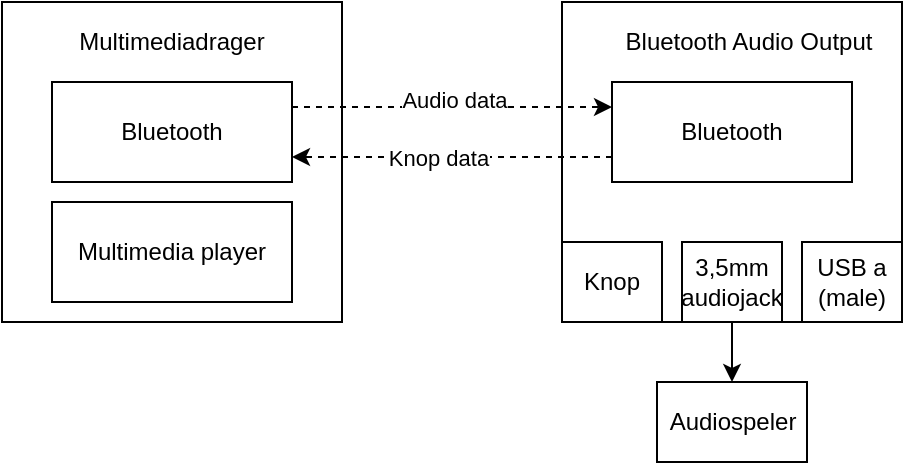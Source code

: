 <mxfile version="12.9.14" type="device"><diagram id="u-pmMZqfHNhapjiKkviS" name="Page-1"><mxGraphModel dx="865" dy="463" grid="1" gridSize="10" guides="1" tooltips="1" connect="1" arrows="1" fold="1" page="1" pageScale="1" pageWidth="827" pageHeight="1169" math="0" shadow="0"><root><mxCell id="0"/><mxCell id="1" parent="0"/><mxCell id="L15nvN5CWWrUD1Apee2W-1" value="" style="rounded=0;whiteSpace=wrap;html=1;" vertex="1" parent="1"><mxGeometry x="40" y="40" width="170" height="160" as="geometry"/></mxCell><mxCell id="L15nvN5CWWrUD1Apee2W-2" value="Bluetooth" style="rounded=0;whiteSpace=wrap;html=1;" vertex="1" parent="1"><mxGeometry x="65" y="80" width="120" height="50" as="geometry"/></mxCell><mxCell id="L15nvN5CWWrUD1Apee2W-3" value="Multimedia player" style="rounded=0;whiteSpace=wrap;html=1;" vertex="1" parent="1"><mxGeometry x="65" y="140" width="120" height="50" as="geometry"/></mxCell><mxCell id="L15nvN5CWWrUD1Apee2W-4" value="" style="rounded=0;whiteSpace=wrap;html=1;" vertex="1" parent="1"><mxGeometry x="320" y="40" width="170" height="160" as="geometry"/></mxCell><mxCell id="L15nvN5CWWrUD1Apee2W-5" value="Bluetooth" style="rounded=0;whiteSpace=wrap;html=1;" vertex="1" parent="1"><mxGeometry x="345" y="80" width="120" height="50" as="geometry"/></mxCell><mxCell id="L15nvN5CWWrUD1Apee2W-7" value="Knop" style="rounded=0;whiteSpace=wrap;html=1;" vertex="1" parent="1"><mxGeometry x="320" y="160" width="50" height="40" as="geometry"/></mxCell><mxCell id="L15nvN5CWWrUD1Apee2W-22" style="edgeStyle=orthogonalEdgeStyle;rounded=0;orthogonalLoop=1;jettySize=auto;html=1;" edge="1" parent="1" source="L15nvN5CWWrUD1Apee2W-11" target="L15nvN5CWWrUD1Apee2W-21"><mxGeometry relative="1" as="geometry"/></mxCell><mxCell id="L15nvN5CWWrUD1Apee2W-11" value="3,5mm audiojack" style="rounded=0;whiteSpace=wrap;html=1;" vertex="1" parent="1"><mxGeometry x="380" y="160" width="50" height="40" as="geometry"/></mxCell><mxCell id="L15nvN5CWWrUD1Apee2W-12" value="USB a&lt;br&gt;(male)" style="rounded=0;whiteSpace=wrap;html=1;" vertex="1" parent="1"><mxGeometry x="440" y="160" width="50" height="40" as="geometry"/></mxCell><mxCell id="L15nvN5CWWrUD1Apee2W-13" value="Multimediadrager" style="text;html=1;strokeColor=none;fillColor=none;align=center;verticalAlign=middle;whiteSpace=wrap;rounded=0;" vertex="1" parent="1"><mxGeometry x="105" y="50" width="40" height="20" as="geometry"/></mxCell><mxCell id="L15nvN5CWWrUD1Apee2W-14" value="Bluetooth Audio Output" style="text;html=1;strokeColor=none;fillColor=none;align=center;verticalAlign=middle;whiteSpace=wrap;rounded=0;" vertex="1" parent="1"><mxGeometry x="346" y="50" width="135" height="20" as="geometry"/></mxCell><mxCell id="L15nvN5CWWrUD1Apee2W-16" style="edgeStyle=orthogonalEdgeStyle;rounded=0;orthogonalLoop=1;jettySize=auto;html=1;exitX=1;exitY=0.25;exitDx=0;exitDy=0;dashed=1;entryX=0;entryY=0.25;entryDx=0;entryDy=0;" edge="1" parent="1" source="L15nvN5CWWrUD1Apee2W-2" target="L15nvN5CWWrUD1Apee2W-5"><mxGeometry relative="1" as="geometry"><mxPoint x="319" y="104" as="targetPoint"/></mxGeometry></mxCell><mxCell id="L15nvN5CWWrUD1Apee2W-17" value="Audio data" style="edgeLabel;html=1;align=center;verticalAlign=middle;resizable=0;points=[];" vertex="1" connectable="0" parent="L15nvN5CWWrUD1Apee2W-16"><mxGeometry x="0.237" y="2" relative="1" as="geometry"><mxPoint x="-17.77" y="-2" as="offset"/></mxGeometry></mxCell><mxCell id="L15nvN5CWWrUD1Apee2W-18" value="Knop data" style="edgeStyle=orthogonalEdgeStyle;rounded=0;orthogonalLoop=1;jettySize=auto;html=1;exitX=0;exitY=0.75;exitDx=0;exitDy=0;entryX=1;entryY=0.75;entryDx=0;entryDy=0;dashed=1;" edge="1" parent="1" source="L15nvN5CWWrUD1Apee2W-5" target="L15nvN5CWWrUD1Apee2W-2"><mxGeometry x="0.091" relative="1" as="geometry"><mxPoint as="offset"/></mxGeometry></mxCell><mxCell id="L15nvN5CWWrUD1Apee2W-21" value="Audiospeler" style="rounded=0;whiteSpace=wrap;html=1;" vertex="1" parent="1"><mxGeometry x="367.5" y="230" width="75" height="40" as="geometry"/></mxCell></root></mxGraphModel></diagram></mxfile>